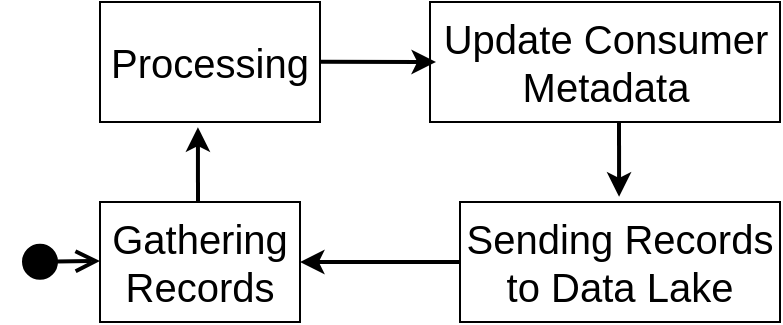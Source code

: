 <mxfile version="20.8.10" type="device"><diagram name="Page-1" id="PBhGObiHhomWKAq-MobA"><mxGraphModel dx="763" dy="387" grid="1" gridSize="10" guides="1" tooltips="1" connect="1" arrows="1" fold="1" page="1" pageScale="1" pageWidth="850" pageHeight="1100" math="0" shadow="0"><root><mxCell id="0"/><mxCell id="1" parent="0"/><mxCell id="SDI6TF2pB8iqANz1ype2-1" value="" style="rounded=0;whiteSpace=wrap;html=1;" vertex="1" parent="1"><mxGeometry x="380" y="310" width="100" height="60" as="geometry"/></mxCell><mxCell id="SDI6TF2pB8iqANz1ype2-2" value="" style="rounded=0;whiteSpace=wrap;html=1;" vertex="1" parent="1"><mxGeometry x="380" y="210" width="110" height="60" as="geometry"/></mxCell><mxCell id="SDI6TF2pB8iqANz1ype2-3" value="" style="rounded=0;whiteSpace=wrap;html=1;" vertex="1" parent="1"><mxGeometry x="560" y="310" width="160" height="60" as="geometry"/></mxCell><mxCell id="SDI6TF2pB8iqANz1ype2-4" value="" style="rounded=0;whiteSpace=wrap;html=1;" vertex="1" parent="1"><mxGeometry x="545" y="210" width="175" height="60" as="geometry"/></mxCell><mxCell id="SDI6TF2pB8iqANz1ype2-5" value="Gathering Records" style="text;html=1;strokeColor=none;fillColor=none;align=center;verticalAlign=middle;whiteSpace=wrap;rounded=0;fontSize=20;" vertex="1" parent="1"><mxGeometry x="400" y="325" width="60" height="30" as="geometry"/></mxCell><mxCell id="SDI6TF2pB8iqANz1ype2-6" value="Processing" style="text;html=1;strokeColor=none;fillColor=none;align=center;verticalAlign=middle;whiteSpace=wrap;rounded=0;fontSize=20;" vertex="1" parent="1"><mxGeometry x="405" y="225" width="60" height="30" as="geometry"/></mxCell><mxCell id="SDI6TF2pB8iqANz1ype2-7" value="Sending Records to Data Lake" style="text;html=1;strokeColor=none;fillColor=none;align=center;verticalAlign=middle;whiteSpace=wrap;rounded=0;fontSize=20;" vertex="1" parent="1"><mxGeometry x="560" y="325" width="160" height="30" as="geometry"/></mxCell><mxCell id="SDI6TF2pB8iqANz1ype2-8" value="Update Consumer Metadata" style="text;html=1;strokeColor=none;fillColor=none;align=center;verticalAlign=middle;whiteSpace=wrap;rounded=0;fontSize=20;" vertex="1" parent="1"><mxGeometry x="548" y="225" width="170" height="30" as="geometry"/></mxCell><mxCell id="SDI6TF2pB8iqANz1ype2-10" value="" style="html=1;verticalAlign=bottom;startArrow=circle;startFill=1;endArrow=open;startSize=6;endSize=8;rounded=0;fontSize=20;strokeWidth=2;" edge="1" parent="1"><mxGeometry x="-1" y="-212" width="80" relative="1" as="geometry"><mxPoint x="340" y="340" as="sourcePoint"/><mxPoint x="380" y="339.5" as="targetPoint"/><mxPoint x="-210" y="-182" as="offset"/></mxGeometry></mxCell><mxCell id="SDI6TF2pB8iqANz1ype2-12" value="" style="endArrow=classic;html=1;rounded=0;strokeWidth=2;fontSize=20;entryX=0.445;entryY=1.044;entryDx=0;entryDy=0;entryPerimeter=0;" edge="1" parent="1"><mxGeometry width="50" height="50" relative="1" as="geometry"><mxPoint x="429" y="310" as="sourcePoint"/><mxPoint x="428.95" y="272.64" as="targetPoint"/></mxGeometry></mxCell><mxCell id="SDI6TF2pB8iqANz1ype2-13" value="" style="endArrow=classic;html=1;rounded=0;strokeWidth=2;fontSize=20;entryX=0.445;entryY=1.044;entryDx=0;entryDy=0;entryPerimeter=0;" edge="1" parent="1"><mxGeometry width="50" height="50" relative="1" as="geometry"><mxPoint x="639.5" y="270" as="sourcePoint"/><mxPoint x="639.55" y="307.36" as="targetPoint"/></mxGeometry></mxCell><mxCell id="SDI6TF2pB8iqANz1ype2-15" value="" style="endArrow=classic;html=1;rounded=0;strokeWidth=2;fontSize=20;entryX=0;entryY=0.5;entryDx=0;entryDy=0;" edge="1" parent="1"><mxGeometry width="50" height="50" relative="1" as="geometry"><mxPoint x="490" y="239.86" as="sourcePoint"/><mxPoint x="548" y="240" as="targetPoint"/></mxGeometry></mxCell><mxCell id="SDI6TF2pB8iqANz1ype2-17" value="" style="endArrow=classic;html=1;rounded=0;strokeWidth=2;fontSize=20;entryX=1;entryY=0.5;entryDx=0;entryDy=0;exitX=0;exitY=0.5;exitDx=0;exitDy=0;" edge="1" parent="1"><mxGeometry width="50" height="50" relative="1" as="geometry"><mxPoint x="560" y="340" as="sourcePoint"/><mxPoint x="480" y="340" as="targetPoint"/></mxGeometry></mxCell></root></mxGraphModel></diagram></mxfile>
